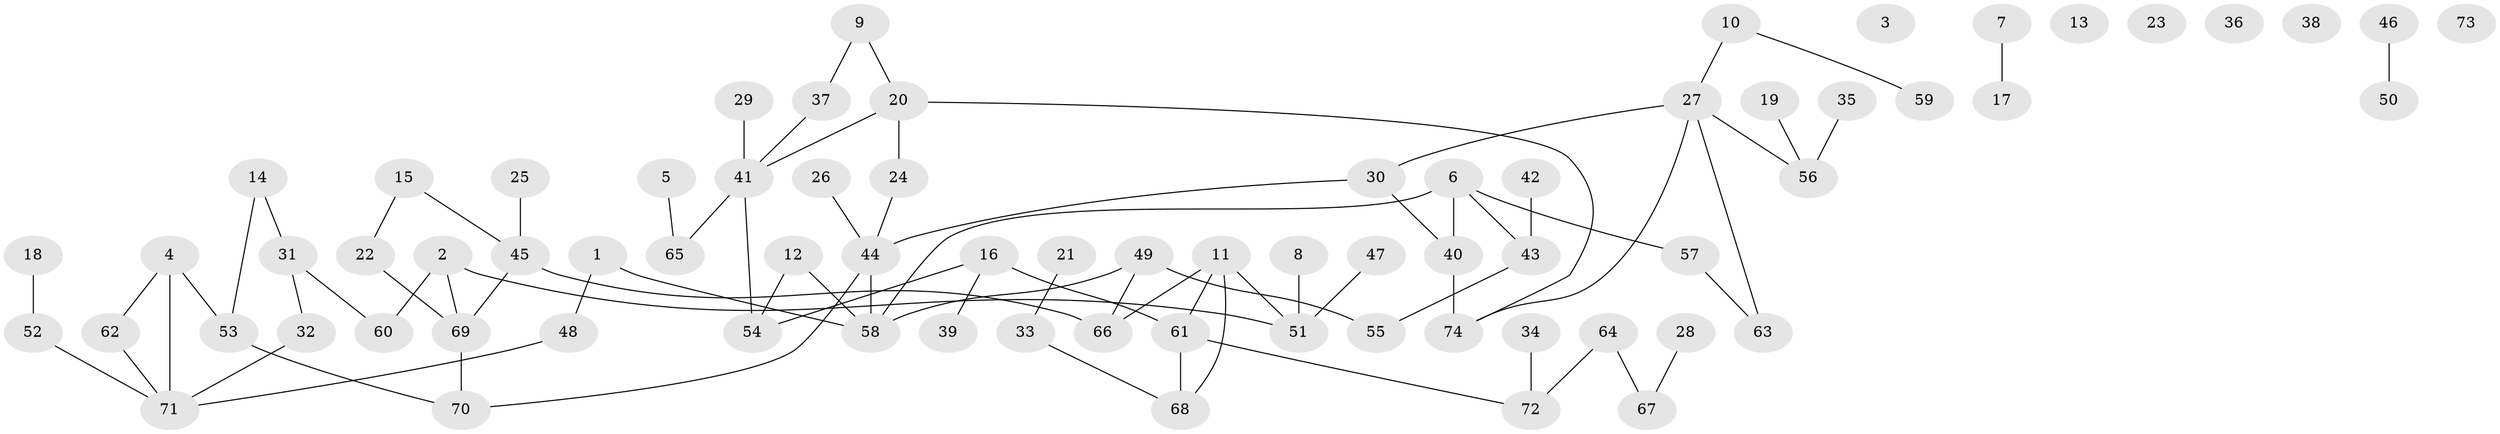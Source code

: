 // coarse degree distribution, {5: 0.08163265306122448, 3: 0.16326530612244897, 0: 0.16326530612244897, 4: 0.12244897959183673, 1: 0.2857142857142857, 2: 0.16326530612244897, 6: 0.02040816326530612}
// Generated by graph-tools (version 1.1) at 2025/41/03/06/25 10:41:19]
// undirected, 74 vertices, 81 edges
graph export_dot {
graph [start="1"]
  node [color=gray90,style=filled];
  1;
  2;
  3;
  4;
  5;
  6;
  7;
  8;
  9;
  10;
  11;
  12;
  13;
  14;
  15;
  16;
  17;
  18;
  19;
  20;
  21;
  22;
  23;
  24;
  25;
  26;
  27;
  28;
  29;
  30;
  31;
  32;
  33;
  34;
  35;
  36;
  37;
  38;
  39;
  40;
  41;
  42;
  43;
  44;
  45;
  46;
  47;
  48;
  49;
  50;
  51;
  52;
  53;
  54;
  55;
  56;
  57;
  58;
  59;
  60;
  61;
  62;
  63;
  64;
  65;
  66;
  67;
  68;
  69;
  70;
  71;
  72;
  73;
  74;
  1 -- 48;
  1 -- 58;
  2 -- 51;
  2 -- 60;
  2 -- 69;
  4 -- 53;
  4 -- 62;
  4 -- 71;
  5 -- 65;
  6 -- 40;
  6 -- 43;
  6 -- 57;
  6 -- 58;
  7 -- 17;
  8 -- 51;
  9 -- 20;
  9 -- 37;
  10 -- 27;
  10 -- 59;
  11 -- 51;
  11 -- 61;
  11 -- 66;
  11 -- 68;
  12 -- 54;
  12 -- 58;
  14 -- 31;
  14 -- 53;
  15 -- 22;
  15 -- 45;
  16 -- 39;
  16 -- 54;
  16 -- 61;
  18 -- 52;
  19 -- 56;
  20 -- 24;
  20 -- 41;
  20 -- 74;
  21 -- 33;
  22 -- 69;
  24 -- 44;
  25 -- 45;
  26 -- 44;
  27 -- 30;
  27 -- 56;
  27 -- 63;
  27 -- 74;
  28 -- 67;
  29 -- 41;
  30 -- 40;
  30 -- 44;
  31 -- 32;
  31 -- 60;
  32 -- 71;
  33 -- 68;
  34 -- 72;
  35 -- 56;
  37 -- 41;
  40 -- 74;
  41 -- 54;
  41 -- 65;
  42 -- 43;
  43 -- 55;
  44 -- 58;
  44 -- 70;
  45 -- 66;
  45 -- 69;
  46 -- 50;
  47 -- 51;
  48 -- 71;
  49 -- 55;
  49 -- 58;
  49 -- 66;
  52 -- 71;
  53 -- 70;
  57 -- 63;
  61 -- 68;
  61 -- 72;
  62 -- 71;
  64 -- 67;
  64 -- 72;
  69 -- 70;
}
